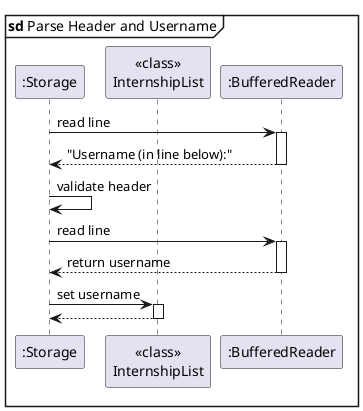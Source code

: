 @startuml
mainframe **sd** Parse Header and Username
participant ":Storage" as S
participant "<<class>>\nInternshipList" as IL
participant ":BufferedReader" as BR

S -> BR: read line
activate BR
BR --> S: "Username (in line below):"
deactivate BR

S -> S: validate header

S -> BR: read line
activate BR
BR --> S: return username
deactivate BR

S -> IL: set username
activate IL
IL --> S
deactivate IL

@enduml